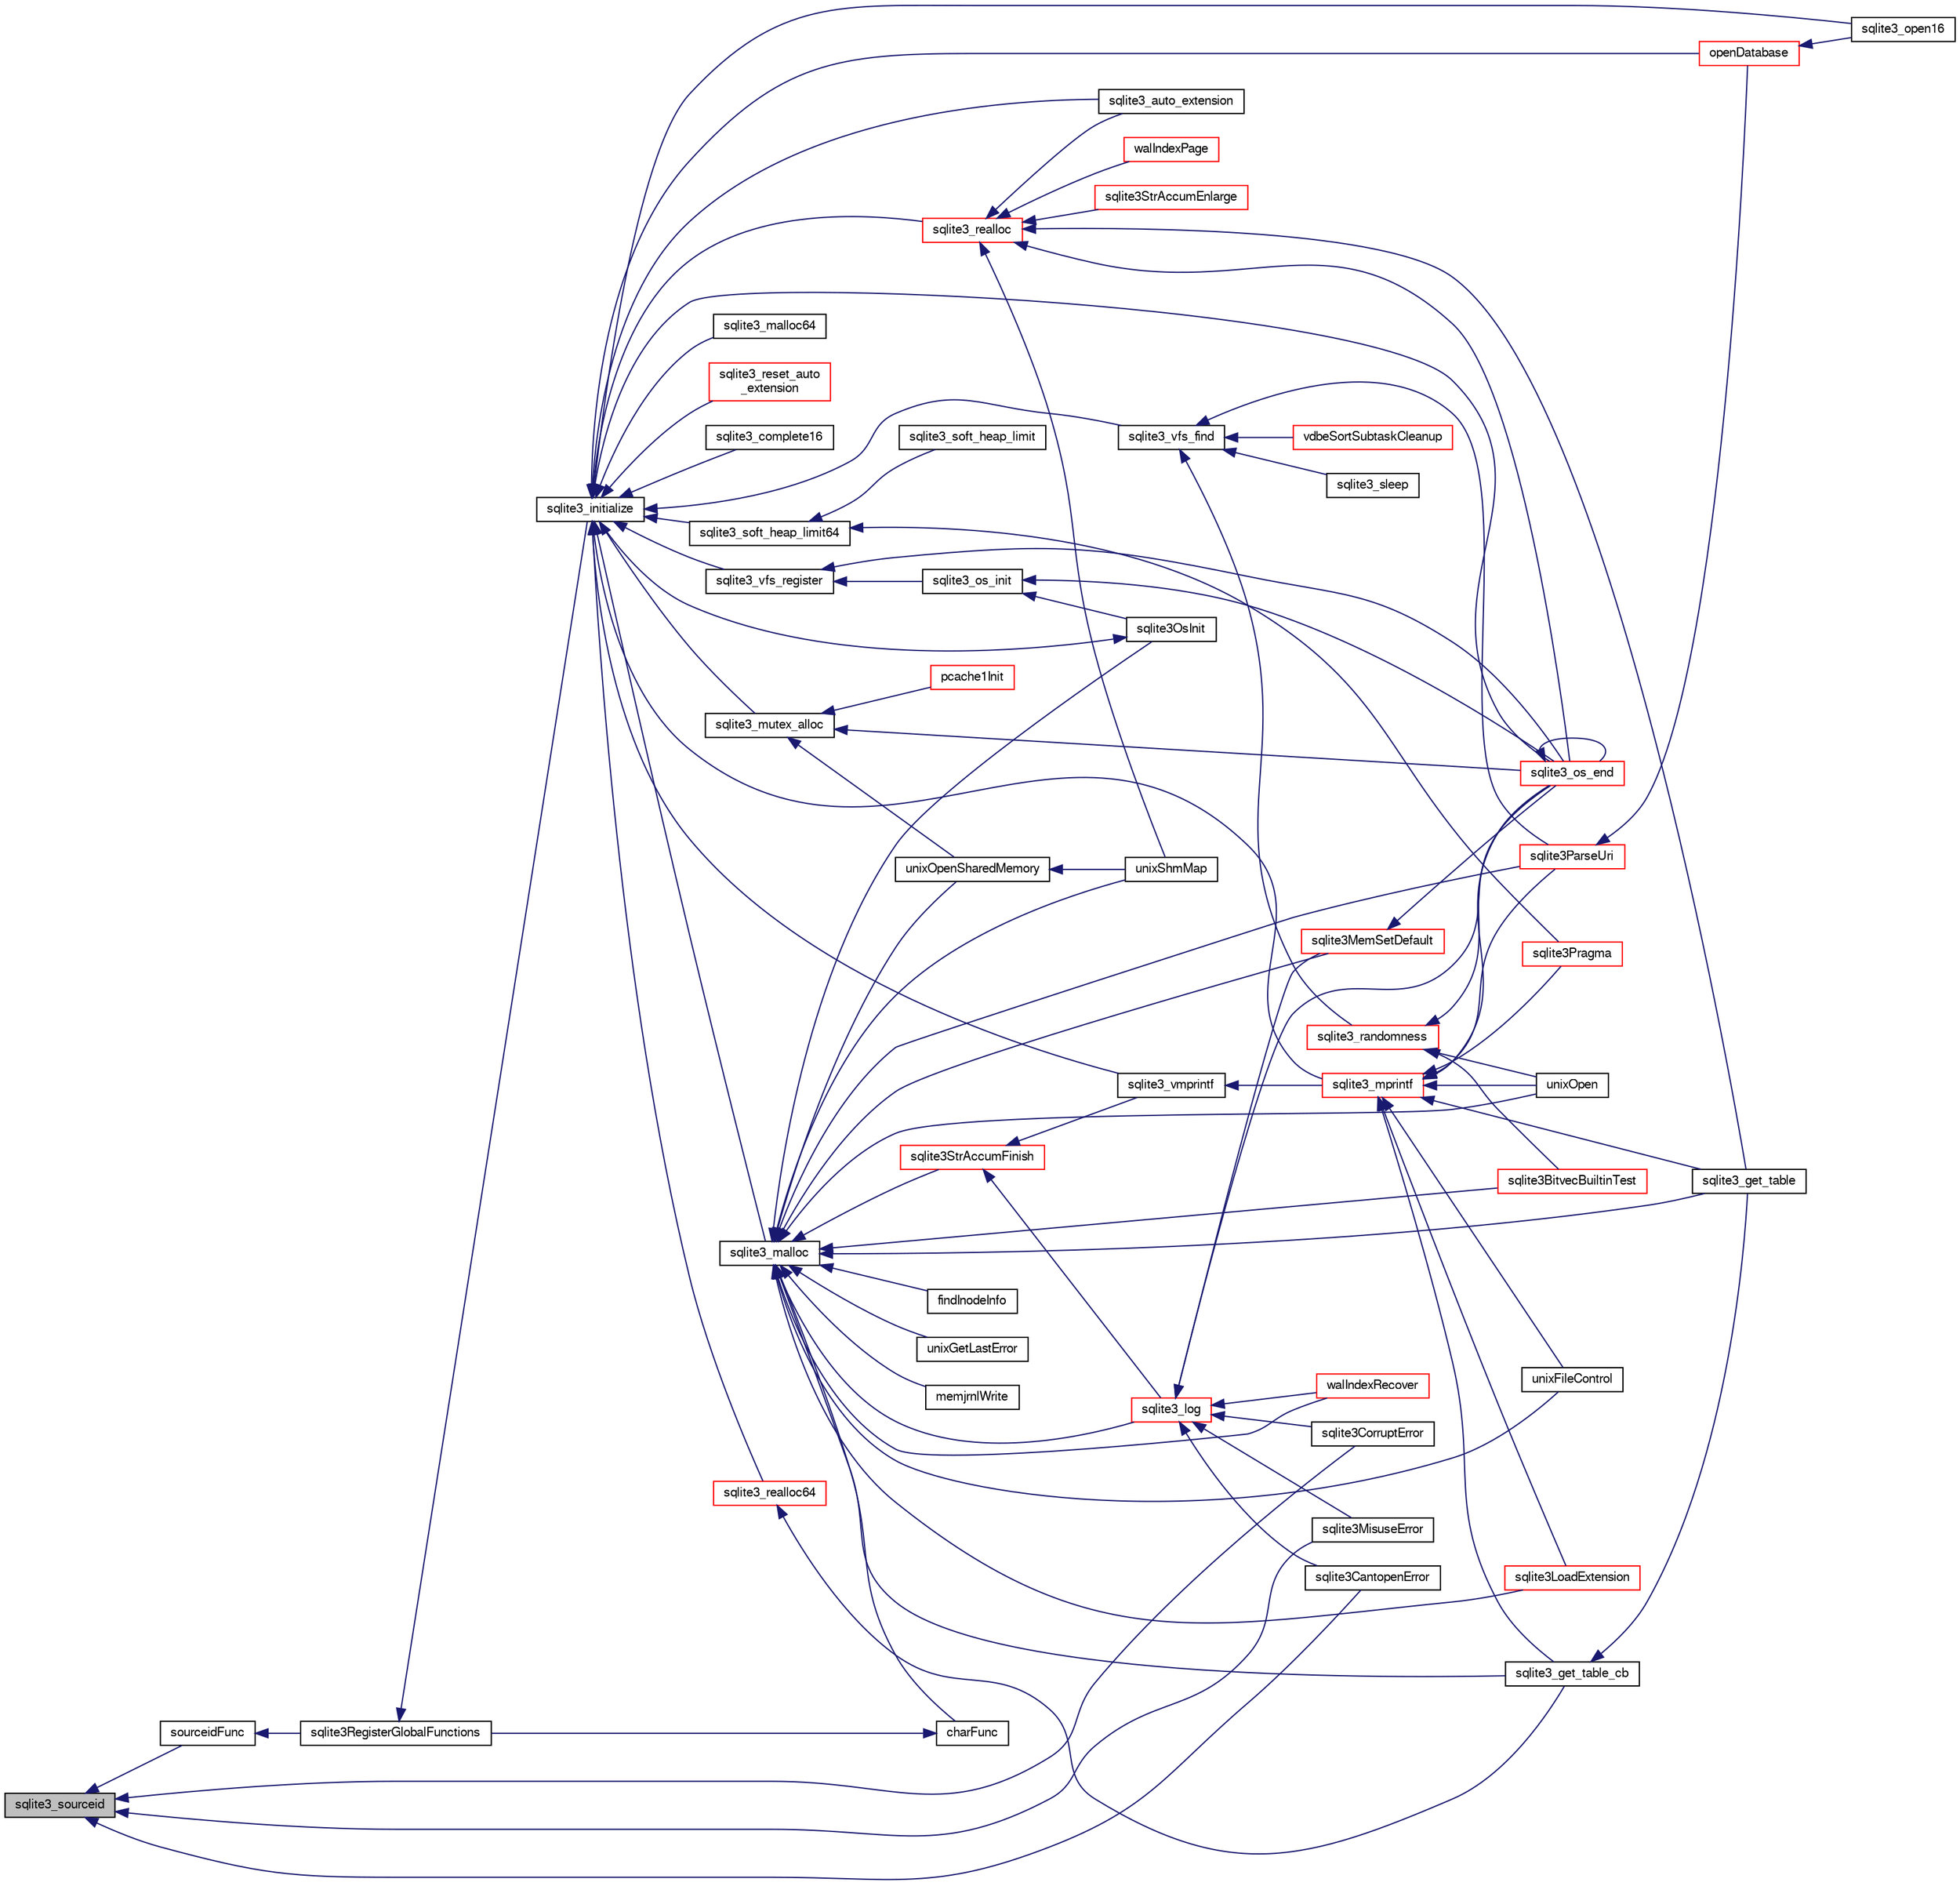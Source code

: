 digraph "sqlite3_sourceid"
{
  edge [fontname="FreeSans",fontsize="10",labelfontname="FreeSans",labelfontsize="10"];
  node [fontname="FreeSans",fontsize="10",shape=record];
  rankdir="LR";
  Node384258 [label="sqlite3_sourceid",height=0.2,width=0.4,color="black", fillcolor="grey75", style="filled", fontcolor="black"];
  Node384258 -> Node384259 [dir="back",color="midnightblue",fontsize="10",style="solid",fontname="FreeSans"];
  Node384259 [label="sourceidFunc",height=0.2,width=0.4,color="black", fillcolor="white", style="filled",URL="$sqlite3_8c.html#a3ff22be898cc17c2a45a7fa605892c4a"];
  Node384259 -> Node384260 [dir="back",color="midnightblue",fontsize="10",style="solid",fontname="FreeSans"];
  Node384260 [label="sqlite3RegisterGlobalFunctions",height=0.2,width=0.4,color="black", fillcolor="white", style="filled",URL="$sqlite3_8c.html#a9f75bd111010f29e1b8d74344473c4ec"];
  Node384260 -> Node384261 [dir="back",color="midnightblue",fontsize="10",style="solid",fontname="FreeSans"];
  Node384261 [label="sqlite3_initialize",height=0.2,width=0.4,color="black", fillcolor="white", style="filled",URL="$sqlite3_8h.html#ab0c0ee2d5d4cf8b28e9572296a8861df"];
  Node384261 -> Node384262 [dir="back",color="midnightblue",fontsize="10",style="solid",fontname="FreeSans"];
  Node384262 [label="sqlite3_vfs_find",height=0.2,width=0.4,color="black", fillcolor="white", style="filled",URL="$sqlite3_8h.html#ac201a26de3dfa1d6deb8069eb8d95627"];
  Node384262 -> Node384263 [dir="back",color="midnightblue",fontsize="10",style="solid",fontname="FreeSans"];
  Node384263 [label="sqlite3_randomness",height=0.2,width=0.4,color="red", fillcolor="white", style="filled",URL="$sqlite3_8h.html#aa452ad88657d4606e137b09c4e9315c7"];
  Node384263 -> Node384267 [dir="back",color="midnightblue",fontsize="10",style="solid",fontname="FreeSans"];
  Node384267 [label="unixOpen",height=0.2,width=0.4,color="black", fillcolor="white", style="filled",URL="$sqlite3_8c.html#a8ed5efc47b6e14f7805cd1bb9b215775"];
  Node384263 -> Node384268 [dir="back",color="midnightblue",fontsize="10",style="solid",fontname="FreeSans"];
  Node384268 [label="sqlite3_os_end",height=0.2,width=0.4,color="red", fillcolor="white", style="filled",URL="$sqlite3_8h.html#a2288c95881ecca13d994e42b6a958906"];
  Node384268 -> Node384268 [dir="back",color="midnightblue",fontsize="10",style="solid",fontname="FreeSans"];
  Node384263 -> Node384270 [dir="back",color="midnightblue",fontsize="10",style="solid",fontname="FreeSans"];
  Node384270 [label="sqlite3BitvecBuiltinTest",height=0.2,width=0.4,color="red", fillcolor="white", style="filled",URL="$sqlite3_8c.html#a9b4e3e921ce1ede6f10a9106c034ff9b"];
  Node384262 -> Node384666 [dir="back",color="midnightblue",fontsize="10",style="solid",fontname="FreeSans"];
  Node384666 [label="vdbeSortSubtaskCleanup",height=0.2,width=0.4,color="red", fillcolor="white", style="filled",URL="$sqlite3_8c.html#abc8ce4c3ef58cc10f5b27642aab32b30"];
  Node384262 -> Node384669 [dir="back",color="midnightblue",fontsize="10",style="solid",fontname="FreeSans"];
  Node384669 [label="sqlite3ParseUri",height=0.2,width=0.4,color="red", fillcolor="white", style="filled",URL="$sqlite3_8c.html#aaa912f29a67460d8b2186c97056e8767"];
  Node384669 -> Node384512 [dir="back",color="midnightblue",fontsize="10",style="solid",fontname="FreeSans"];
  Node384512 [label="openDatabase",height=0.2,width=0.4,color="red", fillcolor="white", style="filled",URL="$sqlite3_8c.html#a6a9c3bc3a64234e863413f41db473758"];
  Node384512 -> Node384515 [dir="back",color="midnightblue",fontsize="10",style="solid",fontname="FreeSans"];
  Node384515 [label="sqlite3_open16",height=0.2,width=0.4,color="black", fillcolor="white", style="filled",URL="$sqlite3_8h.html#adbc401bb96713f32e553db32f6f3ca33"];
  Node384262 -> Node384670 [dir="back",color="midnightblue",fontsize="10",style="solid",fontname="FreeSans"];
  Node384670 [label="sqlite3_sleep",height=0.2,width=0.4,color="black", fillcolor="white", style="filled",URL="$sqlite3_8h.html#ad0c133ddbbecb6433f3c6ebef8966efa"];
  Node384261 -> Node384671 [dir="back",color="midnightblue",fontsize="10",style="solid",fontname="FreeSans"];
  Node384671 [label="sqlite3_vfs_register",height=0.2,width=0.4,color="black", fillcolor="white", style="filled",URL="$sqlite3_8h.html#a7184b289ccd4c4c7200589137d88c4ae"];
  Node384671 -> Node384672 [dir="back",color="midnightblue",fontsize="10",style="solid",fontname="FreeSans"];
  Node384672 [label="sqlite3_os_init",height=0.2,width=0.4,color="black", fillcolor="white", style="filled",URL="$sqlite3_8h.html#acebc2290d00a32d3afe2361f2979038b"];
  Node384672 -> Node384673 [dir="back",color="midnightblue",fontsize="10",style="solid",fontname="FreeSans"];
  Node384673 [label="sqlite3OsInit",height=0.2,width=0.4,color="black", fillcolor="white", style="filled",URL="$sqlite3_8c.html#afeaa886fe1ca086a30fd278b1d069762"];
  Node384673 -> Node384261 [dir="back",color="midnightblue",fontsize="10",style="solid",fontname="FreeSans"];
  Node384672 -> Node384268 [dir="back",color="midnightblue",fontsize="10",style="solid",fontname="FreeSans"];
  Node384671 -> Node384268 [dir="back",color="midnightblue",fontsize="10",style="solid",fontname="FreeSans"];
  Node384261 -> Node384674 [dir="back",color="midnightblue",fontsize="10",style="solid",fontname="FreeSans"];
  Node384674 [label="sqlite3_mutex_alloc",height=0.2,width=0.4,color="black", fillcolor="white", style="filled",URL="$sqlite3_8h.html#aa3f89418cd18e99596435c958b29b650"];
  Node384674 -> Node384675 [dir="back",color="midnightblue",fontsize="10",style="solid",fontname="FreeSans"];
  Node384675 [label="unixOpenSharedMemory",height=0.2,width=0.4,color="black", fillcolor="white", style="filled",URL="$sqlite3_8c.html#a30775afa2e08ca6ddc7853326afed7c7"];
  Node384675 -> Node384676 [dir="back",color="midnightblue",fontsize="10",style="solid",fontname="FreeSans"];
  Node384676 [label="unixShmMap",height=0.2,width=0.4,color="black", fillcolor="white", style="filled",URL="$sqlite3_8c.html#aeaa77f0ab08a4f4ee5f86e8c9727e974"];
  Node384674 -> Node384268 [dir="back",color="midnightblue",fontsize="10",style="solid",fontname="FreeSans"];
  Node384674 -> Node384677 [dir="back",color="midnightblue",fontsize="10",style="solid",fontname="FreeSans"];
  Node384677 [label="pcache1Init",height=0.2,width=0.4,color="red", fillcolor="white", style="filled",URL="$sqlite3_8c.html#a05e9c1daf3dd812db1d769b69b20e069"];
  Node384261 -> Node384747 [dir="back",color="midnightblue",fontsize="10",style="solid",fontname="FreeSans"];
  Node384747 [label="sqlite3_soft_heap_limit64",height=0.2,width=0.4,color="black", fillcolor="white", style="filled",URL="$sqlite3_8h.html#ab37b3a4d1652e3acb2c43d1252e6b852"];
  Node384747 -> Node384748 [dir="back",color="midnightblue",fontsize="10",style="solid",fontname="FreeSans"];
  Node384748 [label="sqlite3_soft_heap_limit",height=0.2,width=0.4,color="black", fillcolor="white", style="filled",URL="$sqlite3_8h.html#a18c3472581de3072201723e798524fdc"];
  Node384747 -> Node384355 [dir="back",color="midnightblue",fontsize="10",style="solid",fontname="FreeSans"];
  Node384355 [label="sqlite3Pragma",height=0.2,width=0.4,color="red", fillcolor="white", style="filled",URL="$sqlite3_8c.html#a111391370f58f8e6a6eca51fd34d62ed"];
  Node384261 -> Node384749 [dir="back",color="midnightblue",fontsize="10",style="solid",fontname="FreeSans"];
  Node384749 [label="sqlite3_malloc",height=0.2,width=0.4,color="black", fillcolor="white", style="filled",URL="$sqlite3_8h.html#a510e31845345737f17d86ce0b2328356"];
  Node384749 -> Node384673 [dir="back",color="midnightblue",fontsize="10",style="solid",fontname="FreeSans"];
  Node384749 -> Node384745 [dir="back",color="midnightblue",fontsize="10",style="solid",fontname="FreeSans"];
  Node384745 [label="sqlite3MemSetDefault",height=0.2,width=0.4,color="red", fillcolor="white", style="filled",URL="$sqlite3_8c.html#a162fbfd727e92c5f8f72625b5ff62549"];
  Node384745 -> Node384268 [dir="back",color="midnightblue",fontsize="10",style="solid",fontname="FreeSans"];
  Node384749 -> Node384750 [dir="back",color="midnightblue",fontsize="10",style="solid",fontname="FreeSans"];
  Node384750 [label="sqlite3StrAccumFinish",height=0.2,width=0.4,color="red", fillcolor="white", style="filled",URL="$sqlite3_8c.html#adb7f26b10ac1b847db6f000ef4c2e2ba"];
  Node384750 -> Node384824 [dir="back",color="midnightblue",fontsize="10",style="solid",fontname="FreeSans"];
  Node384824 [label="sqlite3_vmprintf",height=0.2,width=0.4,color="black", fillcolor="white", style="filled",URL="$sqlite3_8h.html#ac240de67ddf003828f16a6d9dd3fa3ca"];
  Node384824 -> Node384825 [dir="back",color="midnightblue",fontsize="10",style="solid",fontname="FreeSans"];
  Node384825 [label="sqlite3_mprintf",height=0.2,width=0.4,color="red", fillcolor="white", style="filled",URL="$sqlite3_8h.html#a9533933e57f7ccbb48c32041ce3a8862"];
  Node384825 -> Node384266 [dir="back",color="midnightblue",fontsize="10",style="solid",fontname="FreeSans"];
  Node384266 [label="unixFileControl",height=0.2,width=0.4,color="black", fillcolor="white", style="filled",URL="$sqlite3_8c.html#ad71f213fa385cc58f307cefd953c03ae"];
  Node384825 -> Node384267 [dir="back",color="midnightblue",fontsize="10",style="solid",fontname="FreeSans"];
  Node384825 -> Node384268 [dir="back",color="midnightblue",fontsize="10",style="solid",fontname="FreeSans"];
  Node384825 -> Node384828 [dir="back",color="midnightblue",fontsize="10",style="solid",fontname="FreeSans"];
  Node384828 [label="sqlite3LoadExtension",height=0.2,width=0.4,color="red", fillcolor="white", style="filled",URL="$sqlite3_8c.html#a3b46232455de4779a67c63b2c9004245"];
  Node384825 -> Node384355 [dir="back",color="midnightblue",fontsize="10",style="solid",fontname="FreeSans"];
  Node384825 -> Node384831 [dir="back",color="midnightblue",fontsize="10",style="solid",fontname="FreeSans"];
  Node384831 [label="sqlite3_get_table_cb",height=0.2,width=0.4,color="black", fillcolor="white", style="filled",URL="$sqlite3_8c.html#a1dbaba1b543953c0dade97357c5866b1"];
  Node384831 -> Node384471 [dir="back",color="midnightblue",fontsize="10",style="solid",fontname="FreeSans"];
  Node384471 [label="sqlite3_get_table",height=0.2,width=0.4,color="black", fillcolor="white", style="filled",URL="$sqlite3_8h.html#a5effeac4e12df57beaa35c5be1f61579"];
  Node384825 -> Node384471 [dir="back",color="midnightblue",fontsize="10",style="solid",fontname="FreeSans"];
  Node384825 -> Node384669 [dir="back",color="midnightblue",fontsize="10",style="solid",fontname="FreeSans"];
  Node384750 -> Node384935 [dir="back",color="midnightblue",fontsize="10",style="solid",fontname="FreeSans"];
  Node384935 [label="sqlite3_log",height=0.2,width=0.4,color="red", fillcolor="white", style="filled",URL="$sqlite3_8h.html#a298c9699bf9c143662c6b1fec4b2dc3b"];
  Node384935 -> Node384745 [dir="back",color="midnightblue",fontsize="10",style="solid",fontname="FreeSans"];
  Node384935 -> Node384268 [dir="back",color="midnightblue",fontsize="10",style="solid",fontname="FreeSans"];
  Node384935 -> Node384863 [dir="back",color="midnightblue",fontsize="10",style="solid",fontname="FreeSans"];
  Node384863 [label="walIndexRecover",height=0.2,width=0.4,color="red", fillcolor="white", style="filled",URL="$sqlite3_8c.html#ab4ee99f3710323acbeb6c495dd18d205"];
  Node384935 -> Node384978 [dir="back",color="midnightblue",fontsize="10",style="solid",fontname="FreeSans"];
  Node384978 [label="sqlite3CorruptError",height=0.2,width=0.4,color="black", fillcolor="white", style="filled",URL="$sqlite3_8c.html#a66f16cea11e3c7d1b5f60ff7b6ff5e1a"];
  Node384935 -> Node384979 [dir="back",color="midnightblue",fontsize="10",style="solid",fontname="FreeSans"];
  Node384979 [label="sqlite3MisuseError",height=0.2,width=0.4,color="black", fillcolor="white", style="filled",URL="$sqlite3_8c.html#a0550217d0f8d42f53c258c44746fb804"];
  Node384935 -> Node384980 [dir="back",color="midnightblue",fontsize="10",style="solid",fontname="FreeSans"];
  Node384980 [label="sqlite3CantopenError",height=0.2,width=0.4,color="black", fillcolor="white", style="filled",URL="$sqlite3_8c.html#a62298ad2d3a1ea7b9501264b7004ec33"];
  Node384749 -> Node384935 [dir="back",color="midnightblue",fontsize="10",style="solid",fontname="FreeSans"];
  Node384749 -> Node385014 [dir="back",color="midnightblue",fontsize="10",style="solid",fontname="FreeSans"];
  Node385014 [label="findInodeInfo",height=0.2,width=0.4,color="black", fillcolor="white", style="filled",URL="$sqlite3_8c.html#ac92c39062e69a79c4a62dfd55242c782"];
  Node384749 -> Node384266 [dir="back",color="midnightblue",fontsize="10",style="solid",fontname="FreeSans"];
  Node384749 -> Node384675 [dir="back",color="midnightblue",fontsize="10",style="solid",fontname="FreeSans"];
  Node384749 -> Node384676 [dir="back",color="midnightblue",fontsize="10",style="solid",fontname="FreeSans"];
  Node384749 -> Node384267 [dir="back",color="midnightblue",fontsize="10",style="solid",fontname="FreeSans"];
  Node384749 -> Node384846 [dir="back",color="midnightblue",fontsize="10",style="solid",fontname="FreeSans"];
  Node384846 [label="unixGetLastError",height=0.2,width=0.4,color="black", fillcolor="white", style="filled",URL="$sqlite3_8c.html#aed1e42f49d74b419c3c85b559dd61240"];
  Node384749 -> Node384270 [dir="back",color="midnightblue",fontsize="10",style="solid",fontname="FreeSans"];
  Node384749 -> Node384863 [dir="back",color="midnightblue",fontsize="10",style="solid",fontname="FreeSans"];
  Node384749 -> Node385015 [dir="back",color="midnightblue",fontsize="10",style="solid",fontname="FreeSans"];
  Node385015 [label="memjrnlWrite",height=0.2,width=0.4,color="black", fillcolor="white", style="filled",URL="$sqlite3_8c.html#af8bd7d5d7eafce5542f8de300a120c47"];
  Node384749 -> Node385016 [dir="back",color="midnightblue",fontsize="10",style="solid",fontname="FreeSans"];
  Node385016 [label="charFunc",height=0.2,width=0.4,color="black", fillcolor="white", style="filled",URL="$sqlite3_8c.html#ab9b72ce47fcea3c3b92e816435a0fd91"];
  Node385016 -> Node384260 [dir="back",color="midnightblue",fontsize="10",style="solid",fontname="FreeSans"];
  Node384749 -> Node384828 [dir="back",color="midnightblue",fontsize="10",style="solid",fontname="FreeSans"];
  Node384749 -> Node384831 [dir="back",color="midnightblue",fontsize="10",style="solid",fontname="FreeSans"];
  Node384749 -> Node384471 [dir="back",color="midnightblue",fontsize="10",style="solid",fontname="FreeSans"];
  Node384749 -> Node384669 [dir="back",color="midnightblue",fontsize="10",style="solid",fontname="FreeSans"];
  Node384261 -> Node385017 [dir="back",color="midnightblue",fontsize="10",style="solid",fontname="FreeSans"];
  Node385017 [label="sqlite3_malloc64",height=0.2,width=0.4,color="black", fillcolor="white", style="filled",URL="$sqlite3_8h.html#a12b7ee85e539ea28c130c5c75b96a82a"];
  Node384261 -> Node385018 [dir="back",color="midnightblue",fontsize="10",style="solid",fontname="FreeSans"];
  Node385018 [label="sqlite3_realloc",height=0.2,width=0.4,color="red", fillcolor="white", style="filled",URL="$sqlite3_8h.html#a627f0eeface58024ef47403d8cc76b35"];
  Node385018 -> Node385019 [dir="back",color="midnightblue",fontsize="10",style="solid",fontname="FreeSans"];
  Node385019 [label="sqlite3StrAccumEnlarge",height=0.2,width=0.4,color="red", fillcolor="white", style="filled",URL="$sqlite3_8c.html#a38976500a97c69d65086eeccca82dd96"];
  Node385018 -> Node384676 [dir="back",color="midnightblue",fontsize="10",style="solid",fontname="FreeSans"];
  Node385018 -> Node384268 [dir="back",color="midnightblue",fontsize="10",style="solid",fontname="FreeSans"];
  Node385018 -> Node385025 [dir="back",color="midnightblue",fontsize="10",style="solid",fontname="FreeSans"];
  Node385025 [label="walIndexPage",height=0.2,width=0.4,color="red", fillcolor="white", style="filled",URL="$sqlite3_8c.html#affd3251fd1aa1218170d421177256e24"];
  Node385018 -> Node385034 [dir="back",color="midnightblue",fontsize="10",style="solid",fontname="FreeSans"];
  Node385034 [label="sqlite3_auto_extension",height=0.2,width=0.4,color="black", fillcolor="white", style="filled",URL="$sqlite3_8h.html#a85a95b45e94f6bcd52aa39b6acdb36d7"];
  Node385018 -> Node384471 [dir="back",color="midnightblue",fontsize="10",style="solid",fontname="FreeSans"];
  Node384261 -> Node385036 [dir="back",color="midnightblue",fontsize="10",style="solid",fontname="FreeSans"];
  Node385036 [label="sqlite3_realloc64",height=0.2,width=0.4,color="red", fillcolor="white", style="filled",URL="$sqlite3_8h.html#afe88c85e9f864a3fd92941cad197245d"];
  Node385036 -> Node384831 [dir="back",color="midnightblue",fontsize="10",style="solid",fontname="FreeSans"];
  Node384261 -> Node384824 [dir="back",color="midnightblue",fontsize="10",style="solid",fontname="FreeSans"];
  Node384261 -> Node384825 [dir="back",color="midnightblue",fontsize="10",style="solid",fontname="FreeSans"];
  Node384261 -> Node384268 [dir="back",color="midnightblue",fontsize="10",style="solid",fontname="FreeSans"];
  Node384261 -> Node385034 [dir="back",color="midnightblue",fontsize="10",style="solid",fontname="FreeSans"];
  Node384261 -> Node385135 [dir="back",color="midnightblue",fontsize="10",style="solid",fontname="FreeSans"];
  Node385135 [label="sqlite3_reset_auto\l_extension",height=0.2,width=0.4,color="red", fillcolor="white", style="filled",URL="$sqlite3_8h.html#ac33f4064ae6690cada7bdc89e8153ffc"];
  Node384261 -> Node385001 [dir="back",color="midnightblue",fontsize="10",style="solid",fontname="FreeSans"];
  Node385001 [label="sqlite3_complete16",height=0.2,width=0.4,color="black", fillcolor="white", style="filled",URL="$sqlite3_8h.html#a3260341c2ef82787acca48414a1d03a1"];
  Node384261 -> Node384512 [dir="back",color="midnightblue",fontsize="10",style="solid",fontname="FreeSans"];
  Node384261 -> Node384515 [dir="back",color="midnightblue",fontsize="10",style="solid",fontname="FreeSans"];
  Node384258 -> Node384978 [dir="back",color="midnightblue",fontsize="10",style="solid",fontname="FreeSans"];
  Node384258 -> Node384979 [dir="back",color="midnightblue",fontsize="10",style="solid",fontname="FreeSans"];
  Node384258 -> Node384980 [dir="back",color="midnightblue",fontsize="10",style="solid",fontname="FreeSans"];
}
